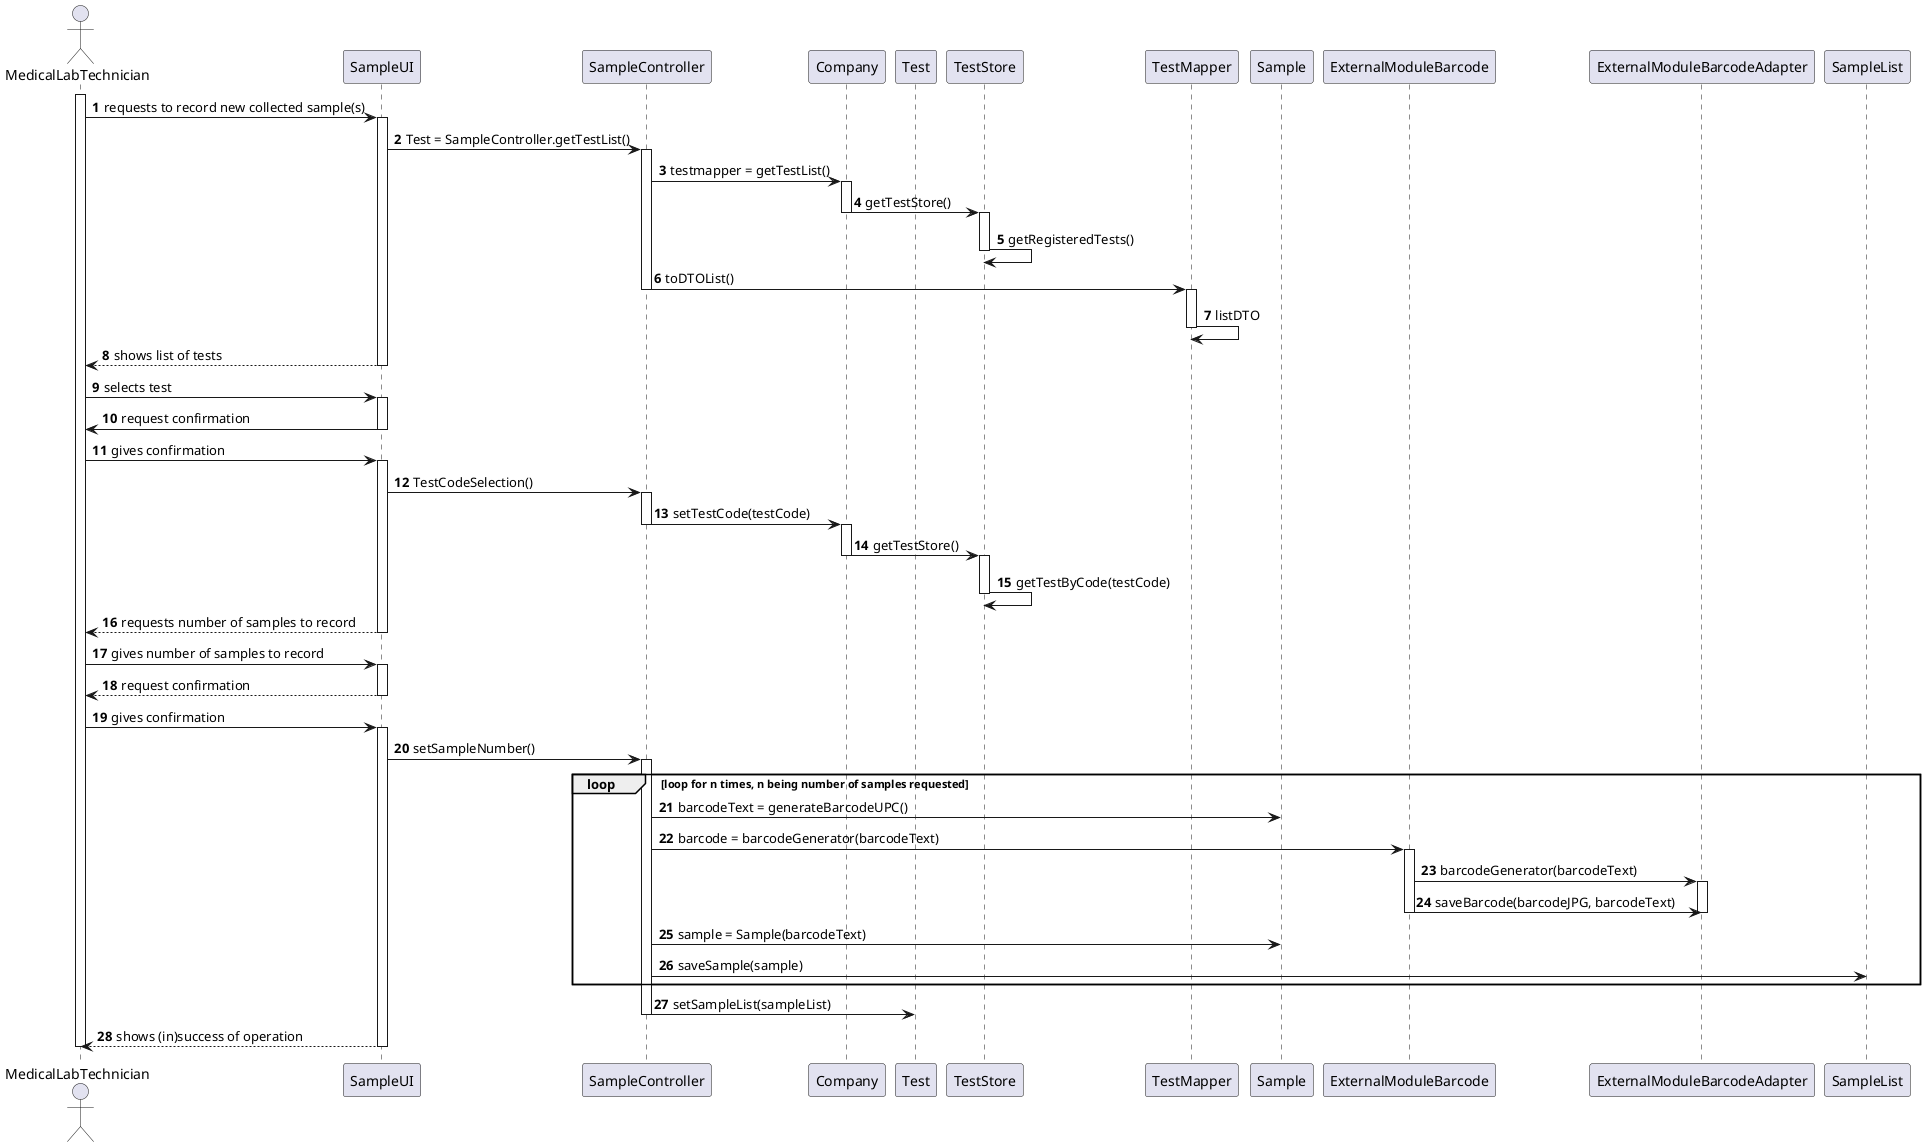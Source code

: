 @startuml

autonumber

actor MedicalLabTechnician as mlt
participant SampleUI as UI
participant SampleController as Controller
participant Company
participant Test
participant TestStore
participant TestMapper
participant Sample
participant ExternalModuleBarcode as emb
participant ExternalModuleBarcodeAdapter as emba
participant SampleList

activate mlt
mlt -> UI: requests to record new collected sample(s)
activate UI
UI -> Controller: Test = SampleController.getTestList()
activate Controller
Controller -> Company: testmapper = getTestList()
activate Company
Company -> TestStore: getTestStore()
deactivate Company
activate TestStore
TestStore -> TestStore: getRegisteredTests()
deactivate TestStore
Controller -> TestMapper: toDTOList()
deactivate Controller
activate TestMapper
TestMapper -> TestMapper: listDTO
deactivate TestMapper
deactivate Company
UI --> mlt: shows list of tests
deactivate UI
mlt -> UI: selects test
activate UI
UI -> mlt: request confirmation
deactivate UI
mlt -> UI: gives confirmation
activate UI
UI -> Controller: TestCodeSelection()
activate Controller
Controller -> Company: setTestCode(testCode)
deactivate Controller
activate Company
Company -> TestStore: getTestStore()
deactivate Company
activate TestStore
TestStore -> TestStore: getTestByCode(testCode)
deactivate TestStore
UI --> mlt: requests number of samples to record
deactivate UI
mlt -> UI: gives number of samples to record
activate UI
UI --> mlt: request confirmation
deactivate UI
mlt -> UI: gives confirmation
activate UI
UI -> Controller: setSampleNumber()
activate Controller
loop loop for n times, n being number of samples requested
Controller -> Sample: barcodeText = generateBarcodeUPC()
Controller -> emb: barcode = barcodeGenerator(barcodeText)
activate emb
emb -> emba: barcodeGenerator(barcodeText)
activate emba
emb -> emba: saveBarcode(barcodeJPG, barcodeText)
deactivate emba
deactivate emb
Controller -> Sample: sample = Sample(barcodeText)
Controller -> SampleList: saveSample(sample)
end loop
Controller -> Test: setSampleList(sampleList)
deactivate Controller
UI --> mlt: shows (in)success of operation
deactivate UI
deactivate mlt

@enduml